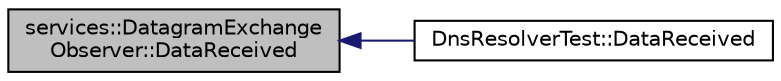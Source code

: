 digraph "services::DatagramExchangeObserver::DataReceived"
{
 // INTERACTIVE_SVG=YES
  edge [fontname="Helvetica",fontsize="10",labelfontname="Helvetica",labelfontsize="10"];
  node [fontname="Helvetica",fontsize="10",shape=record];
  rankdir="LR";
  Node1 [label="services::DatagramExchange\lObserver::DataReceived",height=0.2,width=0.4,color="black", fillcolor="grey75", style="filled", fontcolor="black"];
  Node1 -> Node2 [dir="back",color="midnightblue",fontsize="10",style="solid",fontname="Helvetica"];
  Node2 [label="DnsResolverTest::DataReceived",height=0.2,width=0.4,color="black", fillcolor="white", style="filled",URL="$dd/d31/class_dns_resolver_test.html#a19c232d828829abadb2e70cecf60182e"];
}
